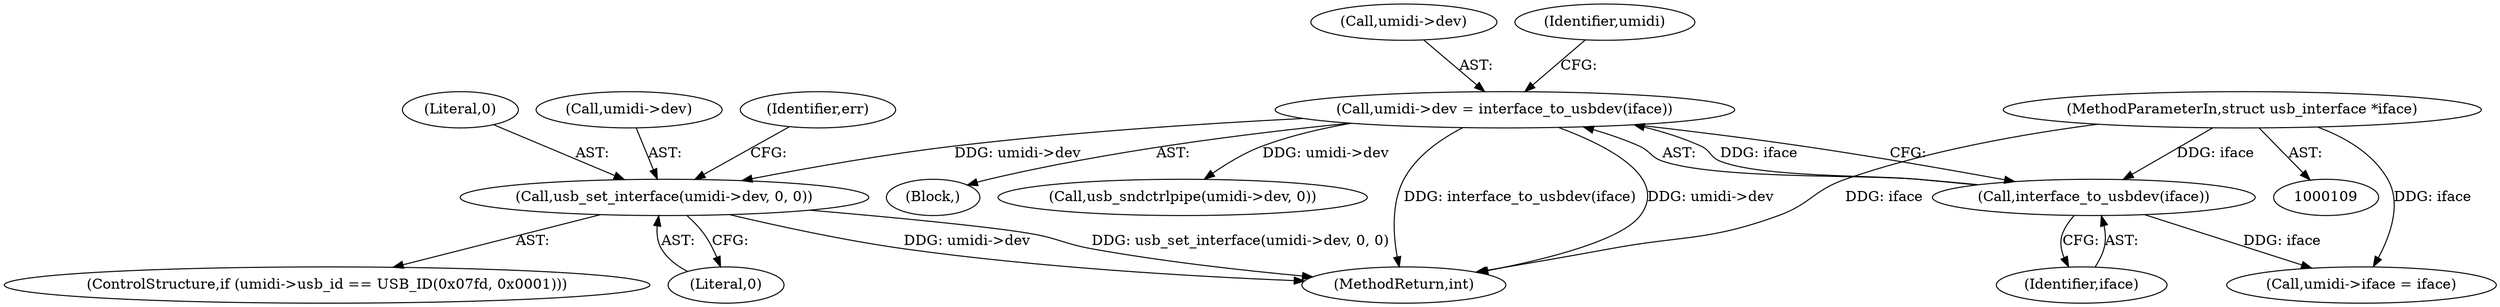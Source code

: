 digraph "0_linux_07d86ca93db7e5cdf4743564d98292042ec21af7@pointer" {
"1000337" [label="(Call,usb_set_interface(umidi->dev, 0, 0))"];
"1000134" [label="(Call,umidi->dev = interface_to_usbdev(iface))"];
"1000138" [label="(Call,interface_to_usbdev(iface))"];
"1000111" [label="(MethodParameterIn,struct usb_interface *iface)"];
"1000111" [label="(MethodParameterIn,struct usb_interface *iface)"];
"1000341" [label="(Literal,0)"];
"1000135" [label="(Call,umidi->dev)"];
"1000134" [label="(Call,umidi->dev = interface_to_usbdev(iface))"];
"1000139" [label="(Identifier,iface)"];
"1000337" [label="(Call,usb_set_interface(umidi->dev, 0, 0))"];
"1000114" [label="(Block,)"];
"1000422" [label="(Call,usb_sndctrlpipe(umidi->dev, 0))"];
"1000138" [label="(Call,interface_to_usbdev(iface))"];
"1000338" [label="(Call,umidi->dev)"];
"1000142" [label="(Identifier,umidi)"];
"1000344" [label="(Identifier,err)"];
"1000329" [label="(ControlStructure,if (umidi->usb_id == USB_ID(0x07fd, 0x0001)))"];
"1000574" [label="(MethodReturn,int)"];
"1000342" [label="(Literal,0)"];
"1000145" [label="(Call,umidi->iface = iface)"];
"1000337" -> "1000329"  [label="AST: "];
"1000337" -> "1000342"  [label="CFG: "];
"1000338" -> "1000337"  [label="AST: "];
"1000341" -> "1000337"  [label="AST: "];
"1000342" -> "1000337"  [label="AST: "];
"1000344" -> "1000337"  [label="CFG: "];
"1000337" -> "1000574"  [label="DDG: umidi->dev"];
"1000337" -> "1000574"  [label="DDG: usb_set_interface(umidi->dev, 0, 0)"];
"1000134" -> "1000337"  [label="DDG: umidi->dev"];
"1000134" -> "1000114"  [label="AST: "];
"1000134" -> "1000138"  [label="CFG: "];
"1000135" -> "1000134"  [label="AST: "];
"1000138" -> "1000134"  [label="AST: "];
"1000142" -> "1000134"  [label="CFG: "];
"1000134" -> "1000574"  [label="DDG: umidi->dev"];
"1000134" -> "1000574"  [label="DDG: interface_to_usbdev(iface)"];
"1000138" -> "1000134"  [label="DDG: iface"];
"1000134" -> "1000422"  [label="DDG: umidi->dev"];
"1000138" -> "1000139"  [label="CFG: "];
"1000139" -> "1000138"  [label="AST: "];
"1000111" -> "1000138"  [label="DDG: iface"];
"1000138" -> "1000145"  [label="DDG: iface"];
"1000111" -> "1000109"  [label="AST: "];
"1000111" -> "1000574"  [label="DDG: iface"];
"1000111" -> "1000145"  [label="DDG: iface"];
}
